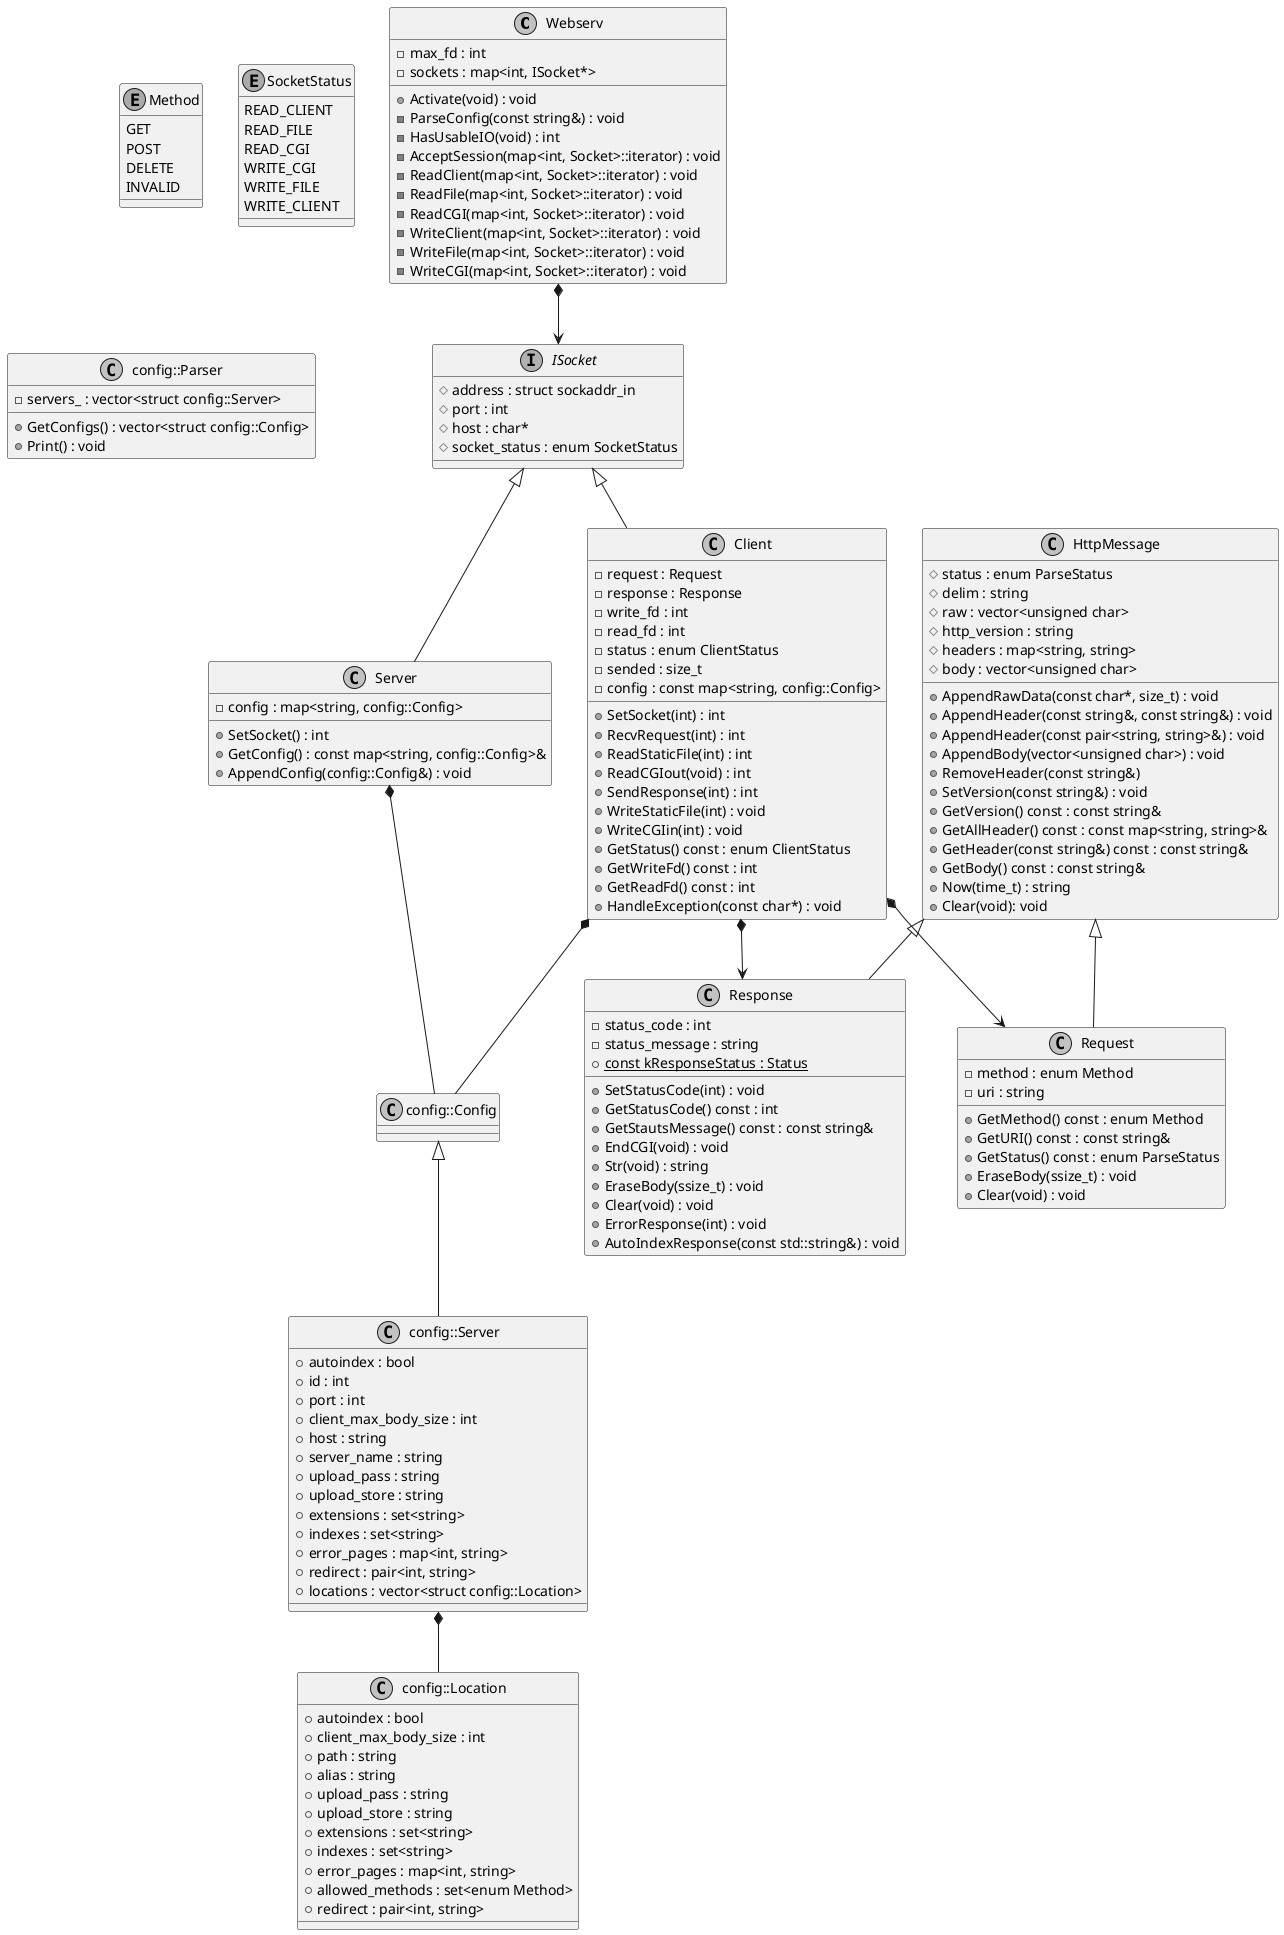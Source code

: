 @startuml webserv

skinparam monochrome true
skinparam shadowing false

class Webserv {
  - max_fd : int
  - sockets : map<int, ISocket*>
  + Activate(void) : void
  - ParseConfig(const string&) : void
  - HasUsableIO(void) : int
  - AcceptSession(map<int, Socket>::iterator) : void
  - ReadClient(map<int, Socket>::iterator) : void
  - ReadFile(map<int, Socket>::iterator) : void
  - ReadCGI(map<int, Socket>::iterator) : void
  - WriteClient(map<int, Socket>::iterator) : void
  - WriteFile(map<int, Socket>::iterator) : void
  - WriteCGI(map<int, Socket>::iterator) : void
}

interface ISocket {
  # address : struct sockaddr_in
  # port : int
  # host : char*
  # socket_status : enum SocketStatus
}

class Server {
  - config : map<string, config::Config>
  + SetSocket() : int
  + GetConfig() : const map<string, config::Config>&
  + AppendConfig(config::Config&) : void
}

class Client {
  - request : Request
  - response : Response
  - write_fd : int
  - read_fd : int
  - status : enum ClientStatus
  - sended : size_t
  - config : const map<string, config::Config>
  + SetSocket(int) : int
  + RecvRequest(int) : int
  + ReadStaticFile(int) : int
  + ReadCGIout(void) : int
  + SendResponse(int) : int
  + WriteStaticFile(int) : void
  + WriteCGIin(int) : void
  + GetStatus() const : enum ClientStatus
  + GetWriteFd() const : int
  + GetReadFd() const : int
  + HandleException(const char*) : void
}

class HttpMessage {
  # status : enum ParseStatus
  # delim : string
  # raw : vector<unsigned char>
  # http_version : string
  # headers : map<string, string>
  # body : vector<unsigned char>
  + AppendRawData(const char*, size_t) : void
  + AppendHeader(const string&, const string&) : void
  + AppendHeader(const pair<string, string>&) : void
  + AppendBody(vector<unsigned char>) : void
  + RemoveHeader(const string&)
  + SetVersion(const string&) : void
  + GetVersion() const : const string&
  + GetAllHeader() const : const map<string, string>&
  + GetHeader(const string&) const : const string&
  + GetBody() const : const string&
  + Now(time_t) : string
  + Clear(void): void
}

class Request {
  - method : enum Method
  - uri : string
  + GetMethod() const : enum Method
  + GetURI() const : const string&
  + GetStatus() const : enum ParseStatus
  + EraseBody(ssize_t) : void
  + Clear(void) : void
}

class Response {
  - status_code : int
  - status_message : string
  + {static} const kResponseStatus : Status
  + SetStatusCode(int) : void
  + GetStatusCode() const : int
  + GetStautsMessage() const : const string&
  + EndCGI(void) : void
  + Str(void) : string
  + EraseBody(ssize_t) : void
  + Clear(void) : void
  + ErrorResponse(int) : void
  + AutoIndexResponse(const std::string&) : void
}

enum Method {
  GET
  POST
  DELETE
  INVALID
}

enum SocketStatus {
  READ_CLIENT
  READ_FILE
  READ_CGI
  WRITE_CGI
  WRITE_FILE
  WRITE_CLIENT
}

class config::Parser {
  + GetConfigs() : vector<struct config::Config>
  + Print() : void
  - servers_ : vector<struct config::Server>
}

class config::Config {}

class config::Server {
  + autoindex : bool
  + id : int
  + port : int
  + client_max_body_size : int
  + host : string
  + server_name : string
  + upload_pass : string
  + upload_store : string
  + extensions : set<string>
  + indexes : set<string>
  + error_pages : map<int, string>
  + redirect : pair<int, string>
  + locations : vector<struct config::Location>
}

class config::Location {
  + autoindex : bool
  + client_max_body_size : int
  + path : string
  + alias : string
  + upload_pass : string
  + upload_store : string
  + extensions : set<string>
  + indexes : set<string>
  + error_pages : map<int, string>
  + allowed_methods : set<enum Method>
  + redirect : pair<int, string>
}

Webserv *--> ISocket
ISocket <|-- Client
ISocket <|-- Server
Client *--> Request
Client *--> Response
HttpMessage <|-- Request
HttpMessage <|-- Response
config::Server *-- config::Location
config::Config <|-- config::Server
Server *-- config::Config
Client *-- config::Config

@enduml
